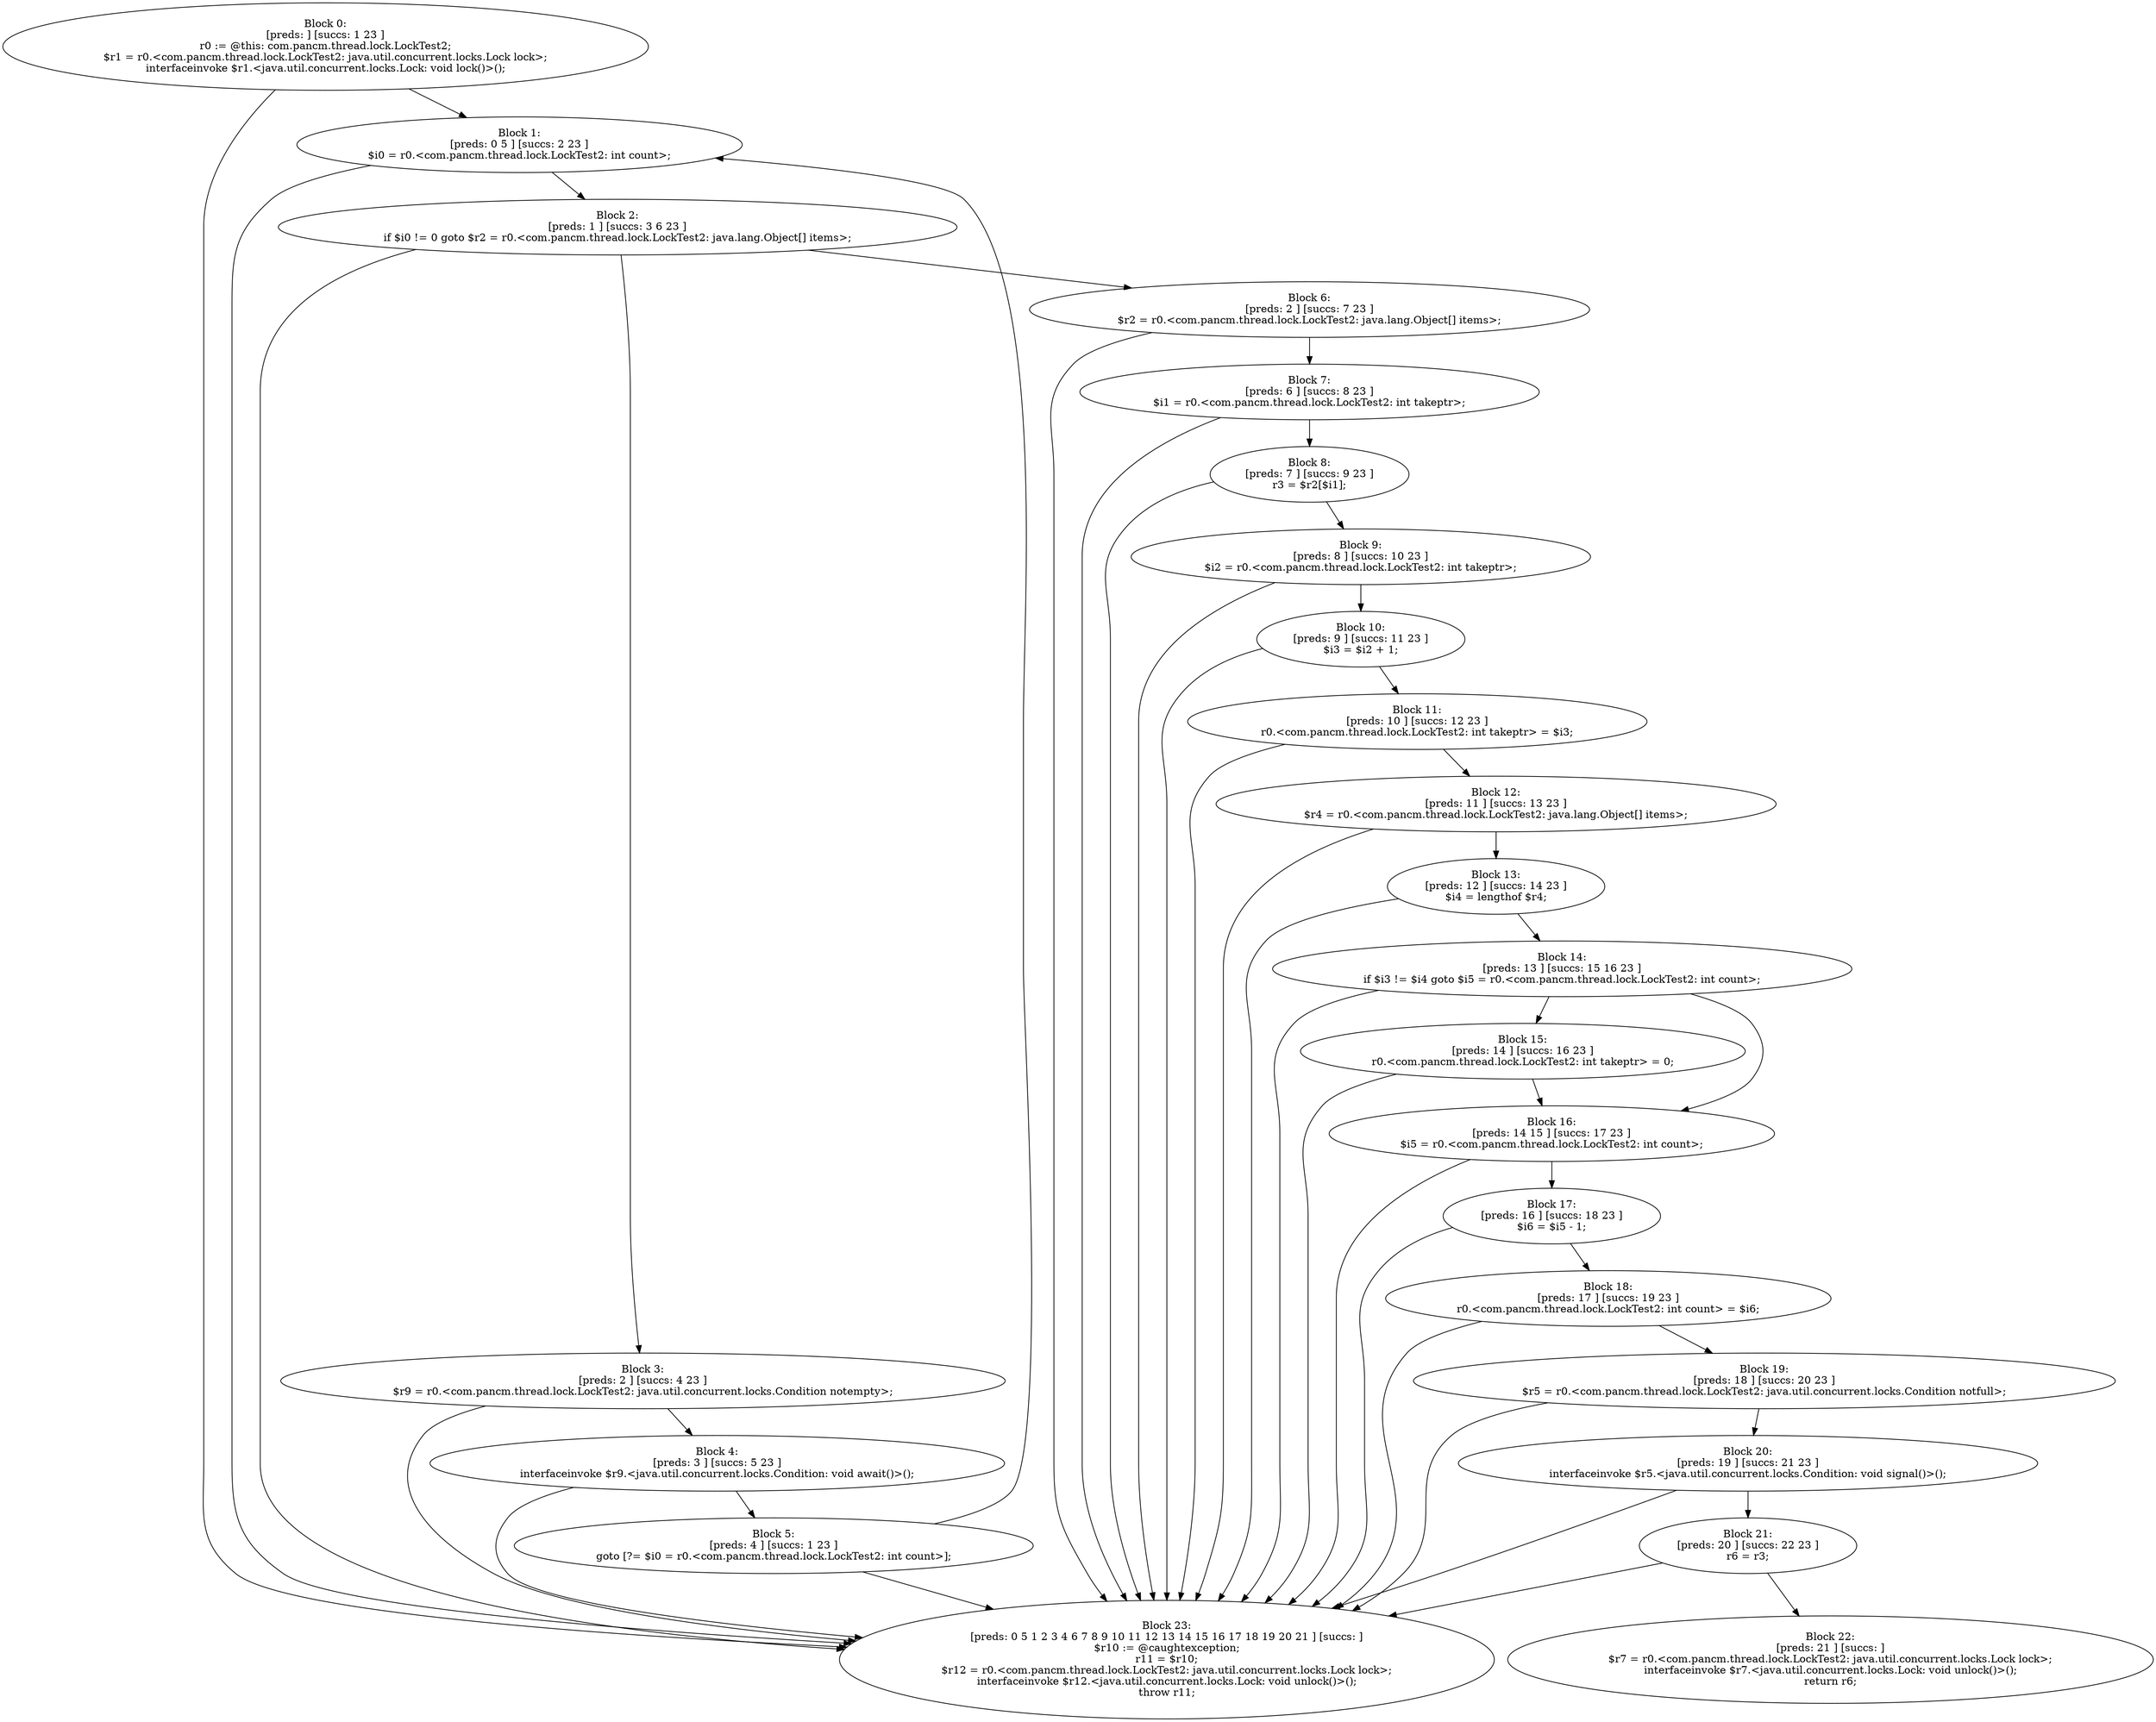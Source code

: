 digraph "unitGraph" {
    "Block 0:
[preds: ] [succs: 1 23 ]
r0 := @this: com.pancm.thread.lock.LockTest2;
$r1 = r0.<com.pancm.thread.lock.LockTest2: java.util.concurrent.locks.Lock lock>;
interfaceinvoke $r1.<java.util.concurrent.locks.Lock: void lock()>();
"
    "Block 1:
[preds: 0 5 ] [succs: 2 23 ]
$i0 = r0.<com.pancm.thread.lock.LockTest2: int count>;
"
    "Block 2:
[preds: 1 ] [succs: 3 6 23 ]
if $i0 != 0 goto $r2 = r0.<com.pancm.thread.lock.LockTest2: java.lang.Object[] items>;
"
    "Block 3:
[preds: 2 ] [succs: 4 23 ]
$r9 = r0.<com.pancm.thread.lock.LockTest2: java.util.concurrent.locks.Condition notempty>;
"
    "Block 4:
[preds: 3 ] [succs: 5 23 ]
interfaceinvoke $r9.<java.util.concurrent.locks.Condition: void await()>();
"
    "Block 5:
[preds: 4 ] [succs: 1 23 ]
goto [?= $i0 = r0.<com.pancm.thread.lock.LockTest2: int count>];
"
    "Block 6:
[preds: 2 ] [succs: 7 23 ]
$r2 = r0.<com.pancm.thread.lock.LockTest2: java.lang.Object[] items>;
"
    "Block 7:
[preds: 6 ] [succs: 8 23 ]
$i1 = r0.<com.pancm.thread.lock.LockTest2: int takeptr>;
"
    "Block 8:
[preds: 7 ] [succs: 9 23 ]
r3 = $r2[$i1];
"
    "Block 9:
[preds: 8 ] [succs: 10 23 ]
$i2 = r0.<com.pancm.thread.lock.LockTest2: int takeptr>;
"
    "Block 10:
[preds: 9 ] [succs: 11 23 ]
$i3 = $i2 + 1;
"
    "Block 11:
[preds: 10 ] [succs: 12 23 ]
r0.<com.pancm.thread.lock.LockTest2: int takeptr> = $i3;
"
    "Block 12:
[preds: 11 ] [succs: 13 23 ]
$r4 = r0.<com.pancm.thread.lock.LockTest2: java.lang.Object[] items>;
"
    "Block 13:
[preds: 12 ] [succs: 14 23 ]
$i4 = lengthof $r4;
"
    "Block 14:
[preds: 13 ] [succs: 15 16 23 ]
if $i3 != $i4 goto $i5 = r0.<com.pancm.thread.lock.LockTest2: int count>;
"
    "Block 15:
[preds: 14 ] [succs: 16 23 ]
r0.<com.pancm.thread.lock.LockTest2: int takeptr> = 0;
"
    "Block 16:
[preds: 14 15 ] [succs: 17 23 ]
$i5 = r0.<com.pancm.thread.lock.LockTest2: int count>;
"
    "Block 17:
[preds: 16 ] [succs: 18 23 ]
$i6 = $i5 - 1;
"
    "Block 18:
[preds: 17 ] [succs: 19 23 ]
r0.<com.pancm.thread.lock.LockTest2: int count> = $i6;
"
    "Block 19:
[preds: 18 ] [succs: 20 23 ]
$r5 = r0.<com.pancm.thread.lock.LockTest2: java.util.concurrent.locks.Condition notfull>;
"
    "Block 20:
[preds: 19 ] [succs: 21 23 ]
interfaceinvoke $r5.<java.util.concurrent.locks.Condition: void signal()>();
"
    "Block 21:
[preds: 20 ] [succs: 22 23 ]
r6 = r3;
"
    "Block 22:
[preds: 21 ] [succs: ]
$r7 = r0.<com.pancm.thread.lock.LockTest2: java.util.concurrent.locks.Lock lock>;
interfaceinvoke $r7.<java.util.concurrent.locks.Lock: void unlock()>();
return r6;
"
    "Block 23:
[preds: 0 5 1 2 3 4 6 7 8 9 10 11 12 13 14 15 16 17 18 19 20 21 ] [succs: ]
$r10 := @caughtexception;
r11 = $r10;
$r12 = r0.<com.pancm.thread.lock.LockTest2: java.util.concurrent.locks.Lock lock>;
interfaceinvoke $r12.<java.util.concurrent.locks.Lock: void unlock()>();
throw r11;
"
    "Block 0:
[preds: ] [succs: 1 23 ]
r0 := @this: com.pancm.thread.lock.LockTest2;
$r1 = r0.<com.pancm.thread.lock.LockTest2: java.util.concurrent.locks.Lock lock>;
interfaceinvoke $r1.<java.util.concurrent.locks.Lock: void lock()>();
"->"Block 1:
[preds: 0 5 ] [succs: 2 23 ]
$i0 = r0.<com.pancm.thread.lock.LockTest2: int count>;
";
    "Block 0:
[preds: ] [succs: 1 23 ]
r0 := @this: com.pancm.thread.lock.LockTest2;
$r1 = r0.<com.pancm.thread.lock.LockTest2: java.util.concurrent.locks.Lock lock>;
interfaceinvoke $r1.<java.util.concurrent.locks.Lock: void lock()>();
"->"Block 23:
[preds: 0 5 1 2 3 4 6 7 8 9 10 11 12 13 14 15 16 17 18 19 20 21 ] [succs: ]
$r10 := @caughtexception;
r11 = $r10;
$r12 = r0.<com.pancm.thread.lock.LockTest2: java.util.concurrent.locks.Lock lock>;
interfaceinvoke $r12.<java.util.concurrent.locks.Lock: void unlock()>();
throw r11;
";
    "Block 1:
[preds: 0 5 ] [succs: 2 23 ]
$i0 = r0.<com.pancm.thread.lock.LockTest2: int count>;
"->"Block 2:
[preds: 1 ] [succs: 3 6 23 ]
if $i0 != 0 goto $r2 = r0.<com.pancm.thread.lock.LockTest2: java.lang.Object[] items>;
";
    "Block 1:
[preds: 0 5 ] [succs: 2 23 ]
$i0 = r0.<com.pancm.thread.lock.LockTest2: int count>;
"->"Block 23:
[preds: 0 5 1 2 3 4 6 7 8 9 10 11 12 13 14 15 16 17 18 19 20 21 ] [succs: ]
$r10 := @caughtexception;
r11 = $r10;
$r12 = r0.<com.pancm.thread.lock.LockTest2: java.util.concurrent.locks.Lock lock>;
interfaceinvoke $r12.<java.util.concurrent.locks.Lock: void unlock()>();
throw r11;
";
    "Block 2:
[preds: 1 ] [succs: 3 6 23 ]
if $i0 != 0 goto $r2 = r0.<com.pancm.thread.lock.LockTest2: java.lang.Object[] items>;
"->"Block 3:
[preds: 2 ] [succs: 4 23 ]
$r9 = r0.<com.pancm.thread.lock.LockTest2: java.util.concurrent.locks.Condition notempty>;
";
    "Block 2:
[preds: 1 ] [succs: 3 6 23 ]
if $i0 != 0 goto $r2 = r0.<com.pancm.thread.lock.LockTest2: java.lang.Object[] items>;
"->"Block 6:
[preds: 2 ] [succs: 7 23 ]
$r2 = r0.<com.pancm.thread.lock.LockTest2: java.lang.Object[] items>;
";
    "Block 2:
[preds: 1 ] [succs: 3 6 23 ]
if $i0 != 0 goto $r2 = r0.<com.pancm.thread.lock.LockTest2: java.lang.Object[] items>;
"->"Block 23:
[preds: 0 5 1 2 3 4 6 7 8 9 10 11 12 13 14 15 16 17 18 19 20 21 ] [succs: ]
$r10 := @caughtexception;
r11 = $r10;
$r12 = r0.<com.pancm.thread.lock.LockTest2: java.util.concurrent.locks.Lock lock>;
interfaceinvoke $r12.<java.util.concurrent.locks.Lock: void unlock()>();
throw r11;
";
    "Block 3:
[preds: 2 ] [succs: 4 23 ]
$r9 = r0.<com.pancm.thread.lock.LockTest2: java.util.concurrent.locks.Condition notempty>;
"->"Block 4:
[preds: 3 ] [succs: 5 23 ]
interfaceinvoke $r9.<java.util.concurrent.locks.Condition: void await()>();
";
    "Block 3:
[preds: 2 ] [succs: 4 23 ]
$r9 = r0.<com.pancm.thread.lock.LockTest2: java.util.concurrent.locks.Condition notempty>;
"->"Block 23:
[preds: 0 5 1 2 3 4 6 7 8 9 10 11 12 13 14 15 16 17 18 19 20 21 ] [succs: ]
$r10 := @caughtexception;
r11 = $r10;
$r12 = r0.<com.pancm.thread.lock.LockTest2: java.util.concurrent.locks.Lock lock>;
interfaceinvoke $r12.<java.util.concurrent.locks.Lock: void unlock()>();
throw r11;
";
    "Block 4:
[preds: 3 ] [succs: 5 23 ]
interfaceinvoke $r9.<java.util.concurrent.locks.Condition: void await()>();
"->"Block 5:
[preds: 4 ] [succs: 1 23 ]
goto [?= $i0 = r0.<com.pancm.thread.lock.LockTest2: int count>];
";
    "Block 4:
[preds: 3 ] [succs: 5 23 ]
interfaceinvoke $r9.<java.util.concurrent.locks.Condition: void await()>();
"->"Block 23:
[preds: 0 5 1 2 3 4 6 7 8 9 10 11 12 13 14 15 16 17 18 19 20 21 ] [succs: ]
$r10 := @caughtexception;
r11 = $r10;
$r12 = r0.<com.pancm.thread.lock.LockTest2: java.util.concurrent.locks.Lock lock>;
interfaceinvoke $r12.<java.util.concurrent.locks.Lock: void unlock()>();
throw r11;
";
    "Block 5:
[preds: 4 ] [succs: 1 23 ]
goto [?= $i0 = r0.<com.pancm.thread.lock.LockTest2: int count>];
"->"Block 1:
[preds: 0 5 ] [succs: 2 23 ]
$i0 = r0.<com.pancm.thread.lock.LockTest2: int count>;
";
    "Block 5:
[preds: 4 ] [succs: 1 23 ]
goto [?= $i0 = r0.<com.pancm.thread.lock.LockTest2: int count>];
"->"Block 23:
[preds: 0 5 1 2 3 4 6 7 8 9 10 11 12 13 14 15 16 17 18 19 20 21 ] [succs: ]
$r10 := @caughtexception;
r11 = $r10;
$r12 = r0.<com.pancm.thread.lock.LockTest2: java.util.concurrent.locks.Lock lock>;
interfaceinvoke $r12.<java.util.concurrent.locks.Lock: void unlock()>();
throw r11;
";
    "Block 6:
[preds: 2 ] [succs: 7 23 ]
$r2 = r0.<com.pancm.thread.lock.LockTest2: java.lang.Object[] items>;
"->"Block 7:
[preds: 6 ] [succs: 8 23 ]
$i1 = r0.<com.pancm.thread.lock.LockTest2: int takeptr>;
";
    "Block 6:
[preds: 2 ] [succs: 7 23 ]
$r2 = r0.<com.pancm.thread.lock.LockTest2: java.lang.Object[] items>;
"->"Block 23:
[preds: 0 5 1 2 3 4 6 7 8 9 10 11 12 13 14 15 16 17 18 19 20 21 ] [succs: ]
$r10 := @caughtexception;
r11 = $r10;
$r12 = r0.<com.pancm.thread.lock.LockTest2: java.util.concurrent.locks.Lock lock>;
interfaceinvoke $r12.<java.util.concurrent.locks.Lock: void unlock()>();
throw r11;
";
    "Block 7:
[preds: 6 ] [succs: 8 23 ]
$i1 = r0.<com.pancm.thread.lock.LockTest2: int takeptr>;
"->"Block 8:
[preds: 7 ] [succs: 9 23 ]
r3 = $r2[$i1];
";
    "Block 7:
[preds: 6 ] [succs: 8 23 ]
$i1 = r0.<com.pancm.thread.lock.LockTest2: int takeptr>;
"->"Block 23:
[preds: 0 5 1 2 3 4 6 7 8 9 10 11 12 13 14 15 16 17 18 19 20 21 ] [succs: ]
$r10 := @caughtexception;
r11 = $r10;
$r12 = r0.<com.pancm.thread.lock.LockTest2: java.util.concurrent.locks.Lock lock>;
interfaceinvoke $r12.<java.util.concurrent.locks.Lock: void unlock()>();
throw r11;
";
    "Block 8:
[preds: 7 ] [succs: 9 23 ]
r3 = $r2[$i1];
"->"Block 9:
[preds: 8 ] [succs: 10 23 ]
$i2 = r0.<com.pancm.thread.lock.LockTest2: int takeptr>;
";
    "Block 8:
[preds: 7 ] [succs: 9 23 ]
r3 = $r2[$i1];
"->"Block 23:
[preds: 0 5 1 2 3 4 6 7 8 9 10 11 12 13 14 15 16 17 18 19 20 21 ] [succs: ]
$r10 := @caughtexception;
r11 = $r10;
$r12 = r0.<com.pancm.thread.lock.LockTest2: java.util.concurrent.locks.Lock lock>;
interfaceinvoke $r12.<java.util.concurrent.locks.Lock: void unlock()>();
throw r11;
";
    "Block 9:
[preds: 8 ] [succs: 10 23 ]
$i2 = r0.<com.pancm.thread.lock.LockTest2: int takeptr>;
"->"Block 10:
[preds: 9 ] [succs: 11 23 ]
$i3 = $i2 + 1;
";
    "Block 9:
[preds: 8 ] [succs: 10 23 ]
$i2 = r0.<com.pancm.thread.lock.LockTest2: int takeptr>;
"->"Block 23:
[preds: 0 5 1 2 3 4 6 7 8 9 10 11 12 13 14 15 16 17 18 19 20 21 ] [succs: ]
$r10 := @caughtexception;
r11 = $r10;
$r12 = r0.<com.pancm.thread.lock.LockTest2: java.util.concurrent.locks.Lock lock>;
interfaceinvoke $r12.<java.util.concurrent.locks.Lock: void unlock()>();
throw r11;
";
    "Block 10:
[preds: 9 ] [succs: 11 23 ]
$i3 = $i2 + 1;
"->"Block 11:
[preds: 10 ] [succs: 12 23 ]
r0.<com.pancm.thread.lock.LockTest2: int takeptr> = $i3;
";
    "Block 10:
[preds: 9 ] [succs: 11 23 ]
$i3 = $i2 + 1;
"->"Block 23:
[preds: 0 5 1 2 3 4 6 7 8 9 10 11 12 13 14 15 16 17 18 19 20 21 ] [succs: ]
$r10 := @caughtexception;
r11 = $r10;
$r12 = r0.<com.pancm.thread.lock.LockTest2: java.util.concurrent.locks.Lock lock>;
interfaceinvoke $r12.<java.util.concurrent.locks.Lock: void unlock()>();
throw r11;
";
    "Block 11:
[preds: 10 ] [succs: 12 23 ]
r0.<com.pancm.thread.lock.LockTest2: int takeptr> = $i3;
"->"Block 12:
[preds: 11 ] [succs: 13 23 ]
$r4 = r0.<com.pancm.thread.lock.LockTest2: java.lang.Object[] items>;
";
    "Block 11:
[preds: 10 ] [succs: 12 23 ]
r0.<com.pancm.thread.lock.LockTest2: int takeptr> = $i3;
"->"Block 23:
[preds: 0 5 1 2 3 4 6 7 8 9 10 11 12 13 14 15 16 17 18 19 20 21 ] [succs: ]
$r10 := @caughtexception;
r11 = $r10;
$r12 = r0.<com.pancm.thread.lock.LockTest2: java.util.concurrent.locks.Lock lock>;
interfaceinvoke $r12.<java.util.concurrent.locks.Lock: void unlock()>();
throw r11;
";
    "Block 12:
[preds: 11 ] [succs: 13 23 ]
$r4 = r0.<com.pancm.thread.lock.LockTest2: java.lang.Object[] items>;
"->"Block 13:
[preds: 12 ] [succs: 14 23 ]
$i4 = lengthof $r4;
";
    "Block 12:
[preds: 11 ] [succs: 13 23 ]
$r4 = r0.<com.pancm.thread.lock.LockTest2: java.lang.Object[] items>;
"->"Block 23:
[preds: 0 5 1 2 3 4 6 7 8 9 10 11 12 13 14 15 16 17 18 19 20 21 ] [succs: ]
$r10 := @caughtexception;
r11 = $r10;
$r12 = r0.<com.pancm.thread.lock.LockTest2: java.util.concurrent.locks.Lock lock>;
interfaceinvoke $r12.<java.util.concurrent.locks.Lock: void unlock()>();
throw r11;
";
    "Block 13:
[preds: 12 ] [succs: 14 23 ]
$i4 = lengthof $r4;
"->"Block 14:
[preds: 13 ] [succs: 15 16 23 ]
if $i3 != $i4 goto $i5 = r0.<com.pancm.thread.lock.LockTest2: int count>;
";
    "Block 13:
[preds: 12 ] [succs: 14 23 ]
$i4 = lengthof $r4;
"->"Block 23:
[preds: 0 5 1 2 3 4 6 7 8 9 10 11 12 13 14 15 16 17 18 19 20 21 ] [succs: ]
$r10 := @caughtexception;
r11 = $r10;
$r12 = r0.<com.pancm.thread.lock.LockTest2: java.util.concurrent.locks.Lock lock>;
interfaceinvoke $r12.<java.util.concurrent.locks.Lock: void unlock()>();
throw r11;
";
    "Block 14:
[preds: 13 ] [succs: 15 16 23 ]
if $i3 != $i4 goto $i5 = r0.<com.pancm.thread.lock.LockTest2: int count>;
"->"Block 15:
[preds: 14 ] [succs: 16 23 ]
r0.<com.pancm.thread.lock.LockTest2: int takeptr> = 0;
";
    "Block 14:
[preds: 13 ] [succs: 15 16 23 ]
if $i3 != $i4 goto $i5 = r0.<com.pancm.thread.lock.LockTest2: int count>;
"->"Block 16:
[preds: 14 15 ] [succs: 17 23 ]
$i5 = r0.<com.pancm.thread.lock.LockTest2: int count>;
";
    "Block 14:
[preds: 13 ] [succs: 15 16 23 ]
if $i3 != $i4 goto $i5 = r0.<com.pancm.thread.lock.LockTest2: int count>;
"->"Block 23:
[preds: 0 5 1 2 3 4 6 7 8 9 10 11 12 13 14 15 16 17 18 19 20 21 ] [succs: ]
$r10 := @caughtexception;
r11 = $r10;
$r12 = r0.<com.pancm.thread.lock.LockTest2: java.util.concurrent.locks.Lock lock>;
interfaceinvoke $r12.<java.util.concurrent.locks.Lock: void unlock()>();
throw r11;
";
    "Block 15:
[preds: 14 ] [succs: 16 23 ]
r0.<com.pancm.thread.lock.LockTest2: int takeptr> = 0;
"->"Block 16:
[preds: 14 15 ] [succs: 17 23 ]
$i5 = r0.<com.pancm.thread.lock.LockTest2: int count>;
";
    "Block 15:
[preds: 14 ] [succs: 16 23 ]
r0.<com.pancm.thread.lock.LockTest2: int takeptr> = 0;
"->"Block 23:
[preds: 0 5 1 2 3 4 6 7 8 9 10 11 12 13 14 15 16 17 18 19 20 21 ] [succs: ]
$r10 := @caughtexception;
r11 = $r10;
$r12 = r0.<com.pancm.thread.lock.LockTest2: java.util.concurrent.locks.Lock lock>;
interfaceinvoke $r12.<java.util.concurrent.locks.Lock: void unlock()>();
throw r11;
";
    "Block 16:
[preds: 14 15 ] [succs: 17 23 ]
$i5 = r0.<com.pancm.thread.lock.LockTest2: int count>;
"->"Block 17:
[preds: 16 ] [succs: 18 23 ]
$i6 = $i5 - 1;
";
    "Block 16:
[preds: 14 15 ] [succs: 17 23 ]
$i5 = r0.<com.pancm.thread.lock.LockTest2: int count>;
"->"Block 23:
[preds: 0 5 1 2 3 4 6 7 8 9 10 11 12 13 14 15 16 17 18 19 20 21 ] [succs: ]
$r10 := @caughtexception;
r11 = $r10;
$r12 = r0.<com.pancm.thread.lock.LockTest2: java.util.concurrent.locks.Lock lock>;
interfaceinvoke $r12.<java.util.concurrent.locks.Lock: void unlock()>();
throw r11;
";
    "Block 17:
[preds: 16 ] [succs: 18 23 ]
$i6 = $i5 - 1;
"->"Block 18:
[preds: 17 ] [succs: 19 23 ]
r0.<com.pancm.thread.lock.LockTest2: int count> = $i6;
";
    "Block 17:
[preds: 16 ] [succs: 18 23 ]
$i6 = $i5 - 1;
"->"Block 23:
[preds: 0 5 1 2 3 4 6 7 8 9 10 11 12 13 14 15 16 17 18 19 20 21 ] [succs: ]
$r10 := @caughtexception;
r11 = $r10;
$r12 = r0.<com.pancm.thread.lock.LockTest2: java.util.concurrent.locks.Lock lock>;
interfaceinvoke $r12.<java.util.concurrent.locks.Lock: void unlock()>();
throw r11;
";
    "Block 18:
[preds: 17 ] [succs: 19 23 ]
r0.<com.pancm.thread.lock.LockTest2: int count> = $i6;
"->"Block 19:
[preds: 18 ] [succs: 20 23 ]
$r5 = r0.<com.pancm.thread.lock.LockTest2: java.util.concurrent.locks.Condition notfull>;
";
    "Block 18:
[preds: 17 ] [succs: 19 23 ]
r0.<com.pancm.thread.lock.LockTest2: int count> = $i6;
"->"Block 23:
[preds: 0 5 1 2 3 4 6 7 8 9 10 11 12 13 14 15 16 17 18 19 20 21 ] [succs: ]
$r10 := @caughtexception;
r11 = $r10;
$r12 = r0.<com.pancm.thread.lock.LockTest2: java.util.concurrent.locks.Lock lock>;
interfaceinvoke $r12.<java.util.concurrent.locks.Lock: void unlock()>();
throw r11;
";
    "Block 19:
[preds: 18 ] [succs: 20 23 ]
$r5 = r0.<com.pancm.thread.lock.LockTest2: java.util.concurrent.locks.Condition notfull>;
"->"Block 20:
[preds: 19 ] [succs: 21 23 ]
interfaceinvoke $r5.<java.util.concurrent.locks.Condition: void signal()>();
";
    "Block 19:
[preds: 18 ] [succs: 20 23 ]
$r5 = r0.<com.pancm.thread.lock.LockTest2: java.util.concurrent.locks.Condition notfull>;
"->"Block 23:
[preds: 0 5 1 2 3 4 6 7 8 9 10 11 12 13 14 15 16 17 18 19 20 21 ] [succs: ]
$r10 := @caughtexception;
r11 = $r10;
$r12 = r0.<com.pancm.thread.lock.LockTest2: java.util.concurrent.locks.Lock lock>;
interfaceinvoke $r12.<java.util.concurrent.locks.Lock: void unlock()>();
throw r11;
";
    "Block 20:
[preds: 19 ] [succs: 21 23 ]
interfaceinvoke $r5.<java.util.concurrent.locks.Condition: void signal()>();
"->"Block 21:
[preds: 20 ] [succs: 22 23 ]
r6 = r3;
";
    "Block 20:
[preds: 19 ] [succs: 21 23 ]
interfaceinvoke $r5.<java.util.concurrent.locks.Condition: void signal()>();
"->"Block 23:
[preds: 0 5 1 2 3 4 6 7 8 9 10 11 12 13 14 15 16 17 18 19 20 21 ] [succs: ]
$r10 := @caughtexception;
r11 = $r10;
$r12 = r0.<com.pancm.thread.lock.LockTest2: java.util.concurrent.locks.Lock lock>;
interfaceinvoke $r12.<java.util.concurrent.locks.Lock: void unlock()>();
throw r11;
";
    "Block 21:
[preds: 20 ] [succs: 22 23 ]
r6 = r3;
"->"Block 22:
[preds: 21 ] [succs: ]
$r7 = r0.<com.pancm.thread.lock.LockTest2: java.util.concurrent.locks.Lock lock>;
interfaceinvoke $r7.<java.util.concurrent.locks.Lock: void unlock()>();
return r6;
";
    "Block 21:
[preds: 20 ] [succs: 22 23 ]
r6 = r3;
"->"Block 23:
[preds: 0 5 1 2 3 4 6 7 8 9 10 11 12 13 14 15 16 17 18 19 20 21 ] [succs: ]
$r10 := @caughtexception;
r11 = $r10;
$r12 = r0.<com.pancm.thread.lock.LockTest2: java.util.concurrent.locks.Lock lock>;
interfaceinvoke $r12.<java.util.concurrent.locks.Lock: void unlock()>();
throw r11;
";
}

